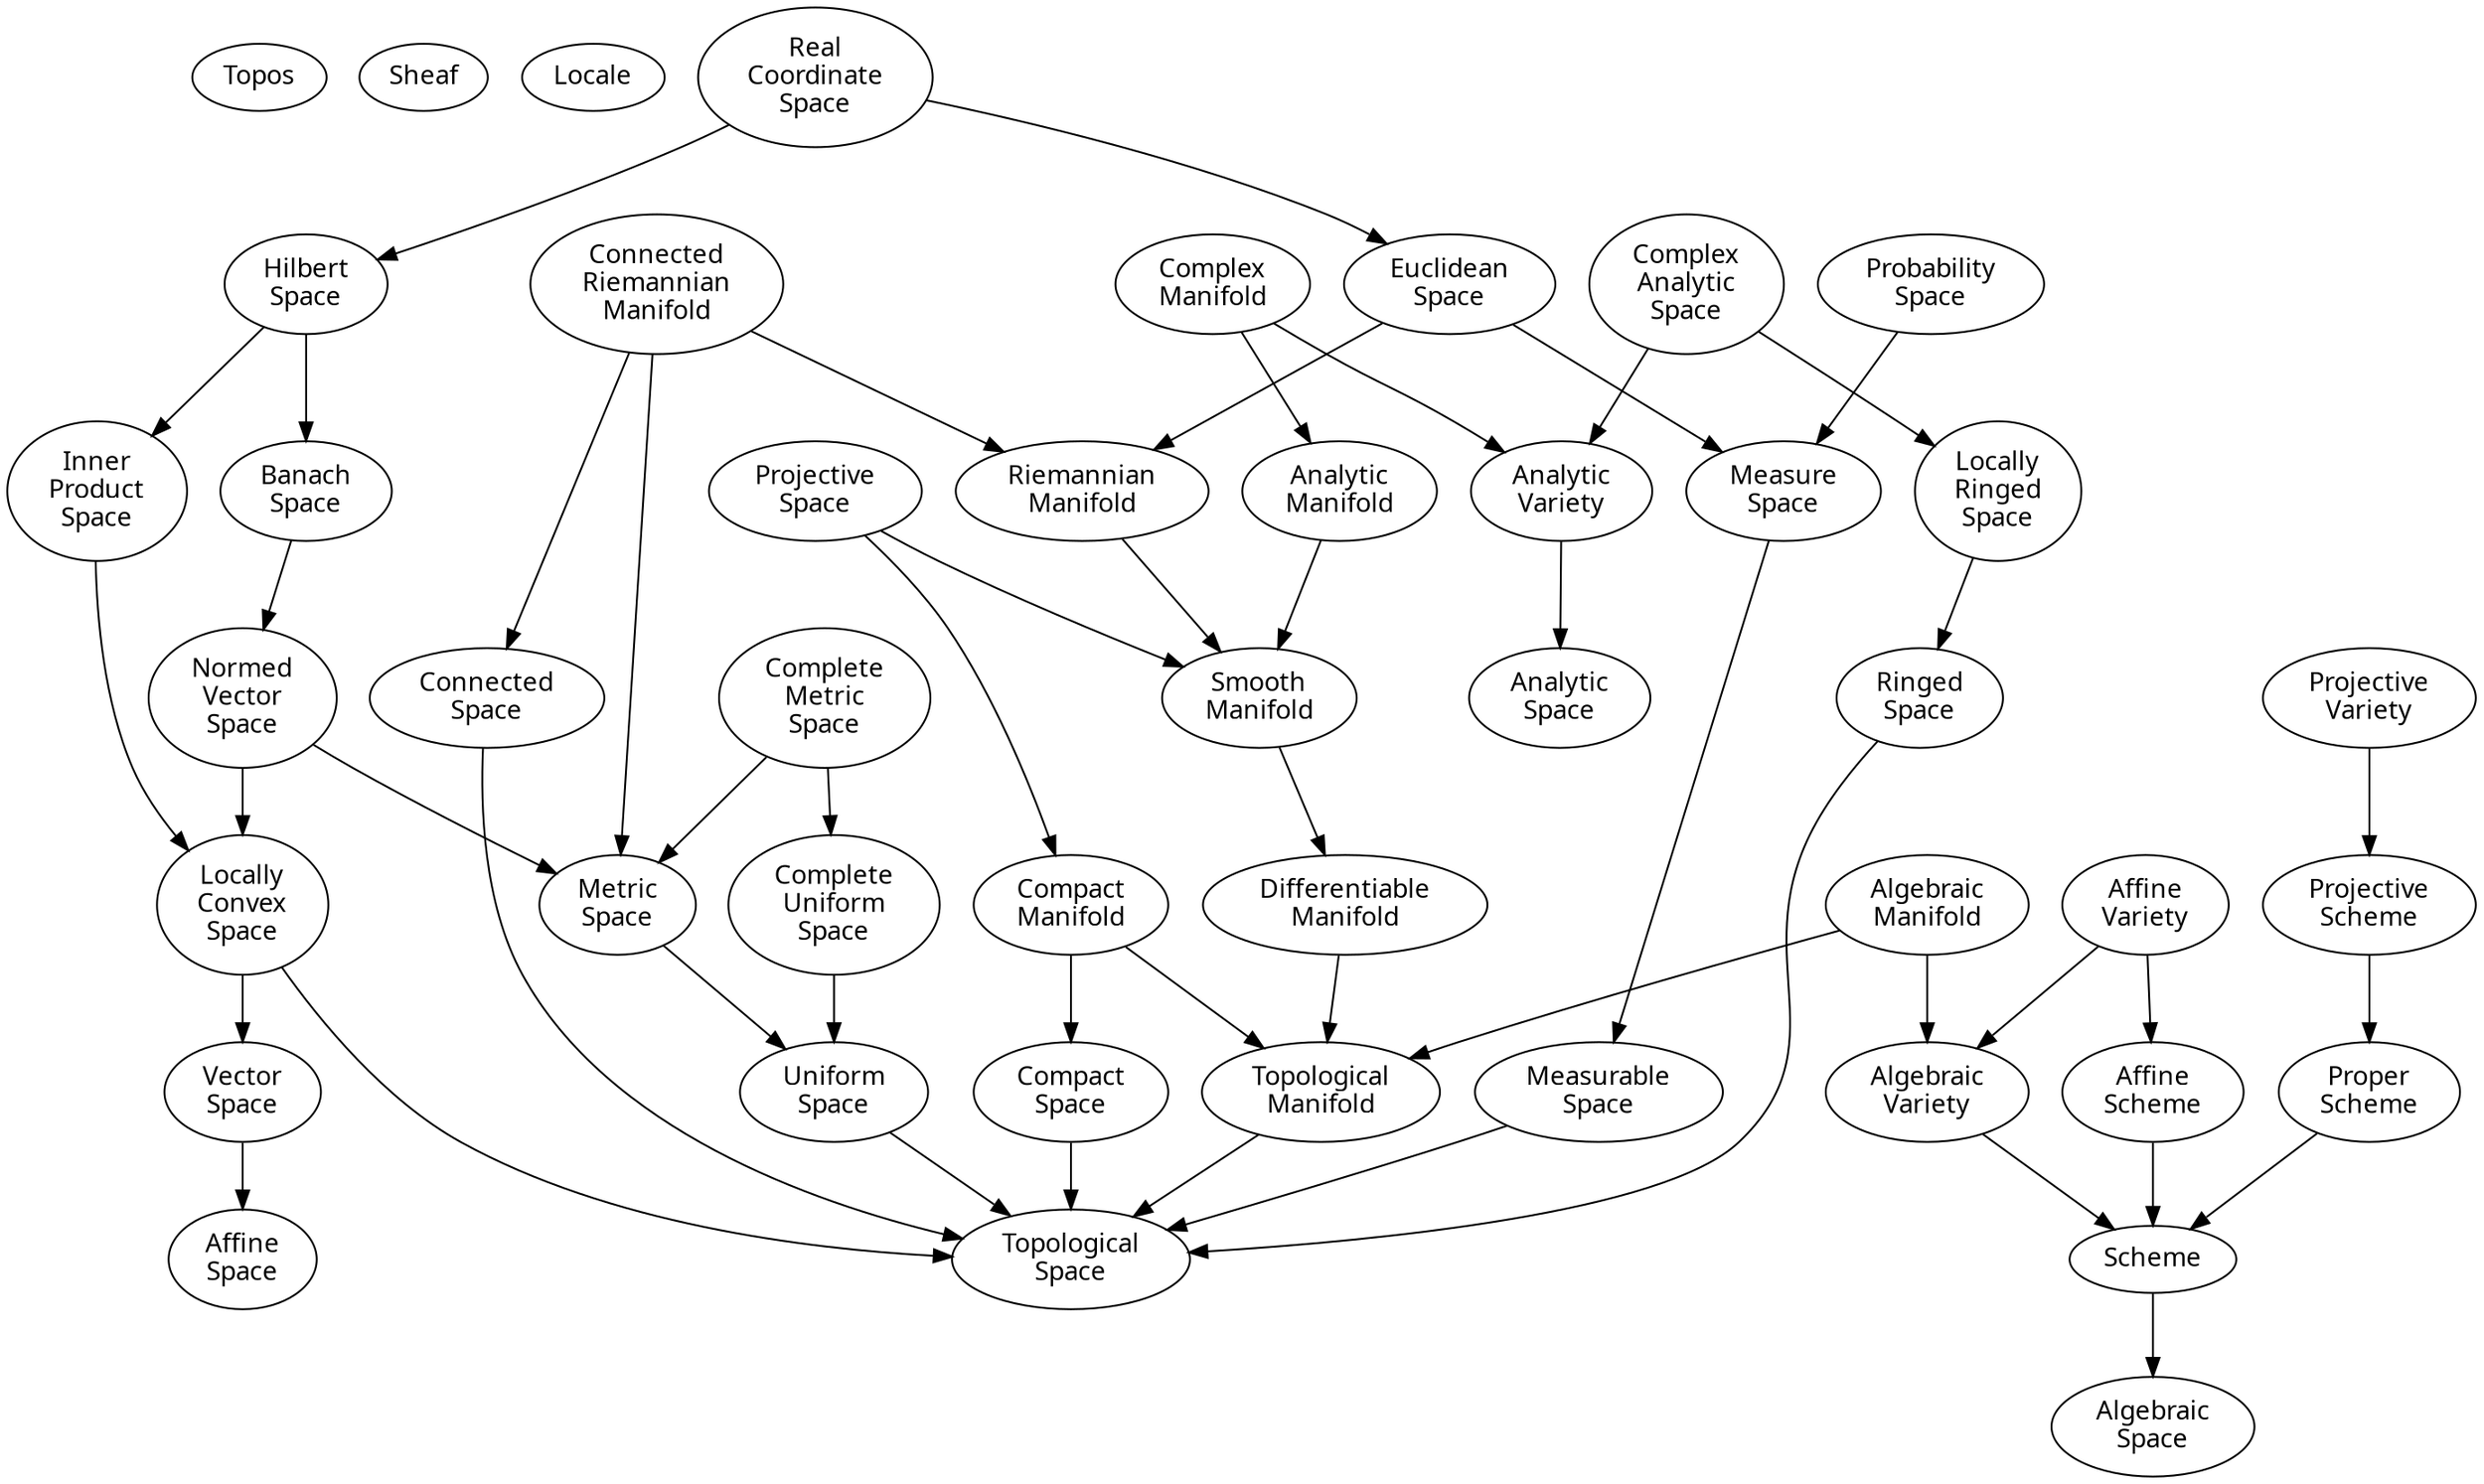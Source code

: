 digraph spaces {
  node [ fontname = "sans" ];

  "Topos";

  "Sheaf";

  "Locale";

  "Real\nCoordinate\nSpace";

  "Euclidean\nSpace";

  "Projective\nSpace";

  "Measure\nSpace";
  "Measurable\nSpace";

  "Complex\nManifold";
  "Analytic\nManifold";
  "Algebraic\nManifold";
  "Compact\nManifold";
  "Riemannian\nManifold";
  "Connected\nRiemannian\nManifold";
  "Smooth\nManifold";
  "Differentiable\nManifold";
  "Topological\nManifold";
  "Compact\nSpace";
  "Connected\nSpace";
  "Complete\nMetric\nSpace";
  "Complete\nUniform\nSpace";
  "Metric\nSpace";
  "Uniform\nSpace";
  "Topological\nSpace";

  "Hilbert\nSpace";
  "Banach\nSpace";
  "Normed\nVector\nSpace";
  "Inner\nProduct\nSpace";
  "Locally\nConvex\nSpace";
  "Vector\nSpace";
  "Affine\nSpace";

  "Projective\nVariety";
  "Affine\nVariety";
  "Algebraic\nVariety";
  "Analytic\nVariety";
  "Analytic\nSpace";
  "Affine\nScheme";
  "Scheme";
  "Algebraic\nSpace";

  "Complex\nAnalytic\nSpace";
  "Locally\nRinged\nSpace";
  "Analytic\nSpace";

  "Real\nCoordinate\nSpace" -> "Hilbert\nSpace"
  "Real\nCoordinate\nSpace" -> "Euclidean\nSpace"
  "Euclidean\nSpace" -> "Measure\nSpace"
  "Probability\nSpace" -> "Measure\nSpace"
  "Measure\nSpace" -> "Measurable\nSpace"
  "Measurable\nSpace" -> "Topological\nSpace"

  "Hilbert\nSpace" -> "Banach\nSpace"
  "Hilbert\nSpace" -> "Inner\nProduct\nSpace"
  "Normed\nVector\nSpace" -> "Locally\nConvex\nSpace"
  "Inner\nProduct\nSpace" -> "Locally\nConvex\nSpace"
  "Locally\nConvex\nSpace" -> "Topological\nSpace"
  "Locally\nConvex\nSpace" -> "Vector\nSpace"
  "Vector\nSpace" -> "Affine\nSpace"

  "Banach\nSpace" -> "Normed\nVector\nSpace"
  "Normed\nVector\nSpace" -> "Metric\nSpace"
  "Complete\nMetric\nSpace" -> "Metric\nSpace"
  "Complete\nMetric\nSpace" -> "Complete\nUniform\nSpace"
  "Complete\nUniform\nSpace" -> "Uniform\nSpace"
  "Metric\nSpace" -> "Uniform\nSpace"
  "Uniform\nSpace" -> "Topological\nSpace"

  "Projective\nSpace" -> "Compact\nManifold"
  "Projective\nSpace" -> "Smooth\nManifold"
  "Euclidean\nSpace" -> "Riemannian\nManifold"
  "Connected\nRiemannian\nManifold" -> "Riemannian\nManifold"
  "Connected\nRiemannian\nManifold" -> "Connected\nSpace"
  "Connected\nRiemannian\nManifold" -> "Metric\nSpace"
  "Riemannian\nManifold" -> "Smooth\nManifold"
  "Analytic\nManifold" -> "Smooth\nManifold"
  "Smooth\nManifold" -> "Differentiable\nManifold"
  "Differentiable\nManifold" -> "Topological\nManifold"
  "Complex\nManifold" -> "Analytic\nManifold"
  "Compact\nManifold" -> "Topological\nManifold"
  "Compact\nManifold" -> "Compact\nSpace"
  "Compact\nSpace" -> "Topological\nSpace"
  "Connected\nSpace" -> "Topological\nSpace"
  "Topological\nManifold" -> "Topological\nSpace"

  "Projective\nVariety" -> "Projective\nScheme"
  "Projective\nScheme" -> "Proper\nScheme"
  "Proper\nScheme" -> "Scheme"
  "Complex\nManifold" -> "Analytic\nVariety"
  "Complex\nAnalytic\nSpace" -> "Analytic\nVariety"
  "Complex\nAnalytic\nSpace" -> "Locally\nRinged\nSpace"
  "Locally\nRinged\nSpace" -> "Ringed\nSpace"
  "Ringed\nSpace" -> "Topological\nSpace"
  "Analytic\nVariety" -> "Analytic\nSpace"
  "Algebraic\nManifold" -> "Algebraic\nVariety"
  "Algebraic\nManifold" -> "Topological\nManifold"
  "Algebraic\nVariety" -> "Scheme"
  "Affine\nVariety" -> "Algebraic\nVariety"
  "Affine\nVariety" -> "Affine\nScheme"
  "Affine\nScheme" -> "Scheme"
  "Scheme" -> "Algebraic\nSpace"

}
